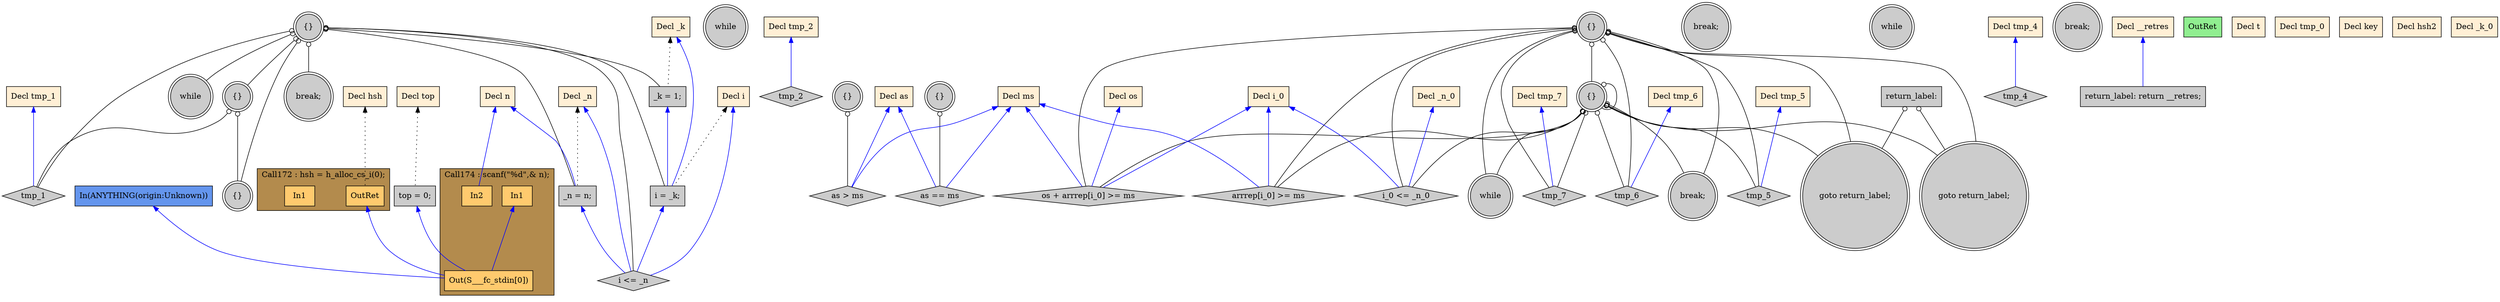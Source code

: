 digraph G {
  rankdir=TB;
  node [style="filled", ];
  64 [label="OutRet", fillcolor="#FFCA6E", shape=box, ];
  65 [label="top = 0;", fillcolor="#CCCCCC", shape=box, ];
  67 [label="In1", fillcolor="#FFCA6E", shape=box, ];
  68 [label="In2", fillcolor="#FFCA6E", shape=box, ];
  69 [label="Out(S___fc_stdin[0])", fillcolor="#FFCA6E", shape=box, ];
  70 [label="{}", fillcolor="#CCCCCC", shape=doublecircle, ];
  71 [label="_k = 1;", fillcolor="#CCCCCC", shape=box, ];
  72 [label="_n = n;", fillcolor="#CCCCCC", shape=box, ];
  73 [label="i = _k;", fillcolor="#CCCCCC", shape=box, ];
  74 [label="while", fillcolor="#CCCCCC", shape=doublecircle, ];
  75 [label="i <= _n", fillcolor="#CCCCCC", shape=diamond, ];
  76 [label="{}", fillcolor="#CCCCCC", shape=doublecircle, ];
  77 [label="tmp_1", fillcolor="#CCCCCC", shape=diamond, ];
  78 [label="{}", fillcolor="#CCCCCC", shape=doublecircle, ];
  79 [label="break;", fillcolor="#CCCCCC", shape=doublecircle, ];
  80 [label="while", fillcolor="#CCCCCC", shape=doublecircle, ];
  81 [label="tmp_2", fillcolor="#CCCCCC", shape=diamond, ];
  82 [label="{}", fillcolor="#CCCCCC", shape=doublecircle, ];
  83 [label="as > ms", fillcolor="#CCCCCC", shape=diamond, ];
  84 [label="break;", fillcolor="#CCCCCC", shape=doublecircle, ];
  85 [label="while", fillcolor="#CCCCCC", shape=doublecircle, ];
  86 [label="tmp_4", fillcolor="#CCCCCC", shape=diamond, ];
  87 [label="{}", fillcolor="#CCCCCC", shape=doublecircle, ];
  88 [label="as == ms", fillcolor="#CCCCCC", shape=diamond, ];
  89 [label="break;", fillcolor="#CCCCCC", shape=doublecircle, ];
  90 [label="{}", fillcolor="#CCCCCC", shape=doublecircle, ];
  91 [label="while", fillcolor="#CCCCCC", shape=doublecircle, ];
  92 [label="i_0 <= _n_0", fillcolor="#CCCCCC", shape=diamond, ];
  93 [label="{}", fillcolor="#CCCCCC", shape=doublecircle, ];
  94 [label="tmp_7", fillcolor="#CCCCCC", shape=diamond, ];
  95 [label="os + arrrep[i_0] >= ms", fillcolor="#CCCCCC", shape=diamond, ];
  96 [label="tmp_6", fillcolor="#CCCCCC", shape=diamond, ];
  97 [label="arrrep[i_0] >= ms", fillcolor="#CCCCCC", shape=diamond, ];
  98 [label="tmp_5", fillcolor="#CCCCCC", shape=diamond, ];
  99 [label="break;", fillcolor="#CCCCCC", shape=doublecircle, ];
  100 [label="goto return_label;", fillcolor="#CCCCCC", shape=doublecircle, ];
  101 [label="return_label:", fillcolor="#CCCCCC", shape=box, ];
  102 [label="goto return_label;", fillcolor="#CCCCCC", shape=doublecircle, ];
  103 [label="return_label: return __retres;", fillcolor="#CCCCCC",
       shape=box, ];
  39 [label="Decl hsh", fillcolor="#FFEFD5", shape=box, ];
  104 [label="OutRet", fillcolor="#90EE90", shape=box, ];
  40 [label="Decl top", fillcolor="#FFEFD5", shape=box, ];
  105 [label="In(ANYTHING(origin:Unknown))", fillcolor="#6495ED", shape=box, ];
  41 [label="Decl n", fillcolor="#FFEFD5", shape=box, ];
  42 [label="Decl _k", fillcolor="#FFEFD5", shape=box, ];
  43 [label="Decl _n", fillcolor="#FFEFD5", shape=box, ];
  44 [label="Decl i", fillcolor="#FFEFD5", shape=box, ];
  45 [label="Decl t", fillcolor="#FFEFD5", shape=box, ];
  46 [label="Decl tmp_0", fillcolor="#FFEFD5", shape=box, ];
  47 [label="Decl tmp_1", fillcolor="#FFEFD5", shape=box, ];
  48 [label="Decl ms", fillcolor="#FFEFD5", shape=box, ];
  49 [label="Decl as", fillcolor="#FFEFD5", shape=box, ];
  50 [label="Decl key", fillcolor="#FFEFD5", shape=box, ];
  51 [label="Decl tmp_2", fillcolor="#FFEFD5", shape=box, ];
  52 [label="Decl hsh2", fillcolor="#FFEFD5", shape=box, ];
  53 [label="Decl tmp_4", fillcolor="#FFEFD5", shape=box, ];
  54 [label="Decl _k_0", fillcolor="#FFEFD5", shape=box, ];
  55 [label="Decl _n_0", fillcolor="#FFEFD5", shape=box, ];
  56 [label="Decl i_0", fillcolor="#FFEFD5", shape=box, ];
  57 [label="Decl os", fillcolor="#FFEFD5", shape=box, ];
  58 [label="Decl tmp_5", fillcolor="#FFEFD5", shape=box, ];
  59 [label="Decl tmp_6", fillcolor="#FFEFD5", shape=box, ];
  60 [label="Decl tmp_7", fillcolor="#FFEFD5", shape=box, ];
  61 [label="Decl __retres", fillcolor="#FFEFD5", shape=box, ];
  63 [label="In1", fillcolor="#FFCA6E", shape=box, ];
  
  subgraph cluster_Call172 { label="Call172 : hsh = h_alloc_cs_i(0);";
                             fillcolor="#B38B4D"; style="filled"; 63;64;
     };
  subgraph cluster_Call174 { label="Call174 : scanf(\"%d\",& n);";
                             fillcolor="#B38B4D"; style="filled"; 69;68;67;
     };
  
  edge [dir=back, ];
  39 -> 64 [color="#000000", style="dotted", ];
  40 -> 65 [color="#000000", style="dotted", ];
  41 -> 68 [color="#0000FF", ];
  64 -> 69 [color="#0000FF", ];
  65 -> 69 [color="#0000FF", ];
  67 -> 69 [color="#0000FF", ];
  105 -> 69 [color="#0000FF", ];
  42 -> 71 [color="#000000", style="dotted", ];
  70 -> 71 [color="#000000", arrowtail=odot, ];
  41 -> 72 [color="#0000FF", ];
  43 -> 72 [color="#000000", style="dotted", ];
  70 -> 72 [color="#000000", arrowtail=odot, ];
  42 -> 73 [color="#0000FF", ];
  44 -> 73 [color="#000000", style="dotted", ];
  70 -> 73 [color="#000000", arrowtail=odot, ];
  71 -> 73 [color="#0000FF", ];
  70 -> 74 [color="#000000", arrowtail=odot, ];
  43 -> 75 [color="#0000FF", ];
  44 -> 75 [color="#0000FF", ];
  70 -> 75 [color="#000000", arrowtail=odot, ];
  72 -> 75 [color="#0000FF", ];
  73 -> 75 [color="#0000FF", ];
  70 -> 76 [color="#000000", arrowtail=odot, ];
  47 -> 77 [color="#0000FF", ];
  70 -> 77 [color="#000000", arrowtail=odot, ];
  76 -> 77 [color="#000000", arrowtail=odot, ];
  70 -> 78 [color="#000000", arrowtail=odot, ];
  76 -> 78 [color="#000000", arrowtail=odot, ];
  70 -> 79 [color="#000000", arrowtail=odot, ];
  51 -> 81 [color="#0000FF", ];
  48 -> 83 [color="#0000FF", ];
  49 -> 83 [color="#0000FF", ];
  82 -> 83 [color="#000000", arrowtail=odot, ];
  53 -> 86 [color="#0000FF", ];
  48 -> 88 [color="#0000FF", ];
  49 -> 88 [color="#0000FF", ];
  87 -> 88 [color="#000000", arrowtail=odot, ];
  90 -> 91 [color="#000000", arrowtail=odot, ];
  93 -> 91 [color="#000000", arrowtail=odot, ];
  55 -> 92 [color="#0000FF", ];
  56 -> 92 [color="#0000FF", ];
  90 -> 92 [color="#000000", arrowtail=odot, ];
  93 -> 92 [color="#000000", arrowtail=odot, ];
  90 -> 93 [color="#000000", arrowtail=odot, ];
  93 -> 93 [color="#000000", arrowtail=odot, ];
  60 -> 94 [color="#0000FF", ];
  90 -> 94 [color="#000000", arrowtail=odot, ];
  93 -> 94 [color="#000000", arrowtail=odot, ];
  48 -> 95 [color="#0000FF", ];
  56 -> 95 [color="#0000FF", ];
  57 -> 95 [color="#0000FF", ];
  90 -> 95 [color="#000000", arrowtail=odot, ];
  93 -> 95 [color="#000000", arrowtail=odot, ];
  59 -> 96 [color="#0000FF", ];
  90 -> 96 [color="#000000", arrowtail=odot, ];
  93 -> 96 [color="#000000", arrowtail=odot, ];
  48 -> 97 [color="#0000FF", ];
  56 -> 97 [color="#0000FF", ];
  90 -> 97 [color="#000000", arrowtail=odot, ];
  93 -> 97 [color="#000000", arrowtail=odot, ];
  58 -> 98 [color="#0000FF", ];
  90 -> 98 [color="#000000", arrowtail=odot, ];
  93 -> 98 [color="#000000", arrowtail=odot, ];
  90 -> 99 [color="#000000", arrowtail=odot, ];
  93 -> 99 [color="#000000", arrowtail=odot, ];
  90 -> 100 [color="#000000", arrowtail=odot, ];
  93 -> 100 [color="#000000", arrowtail=odot, ];
  101 -> 100 [color="#000000", arrowtail=odot, ];
  90 -> 102 [color="#000000", arrowtail=odot, ];
  93 -> 102 [color="#000000", arrowtail=odot, ];
  101 -> 102 [color="#000000", arrowtail=odot, ];
  61 -> 103 [color="#0000FF", ];
  
  }